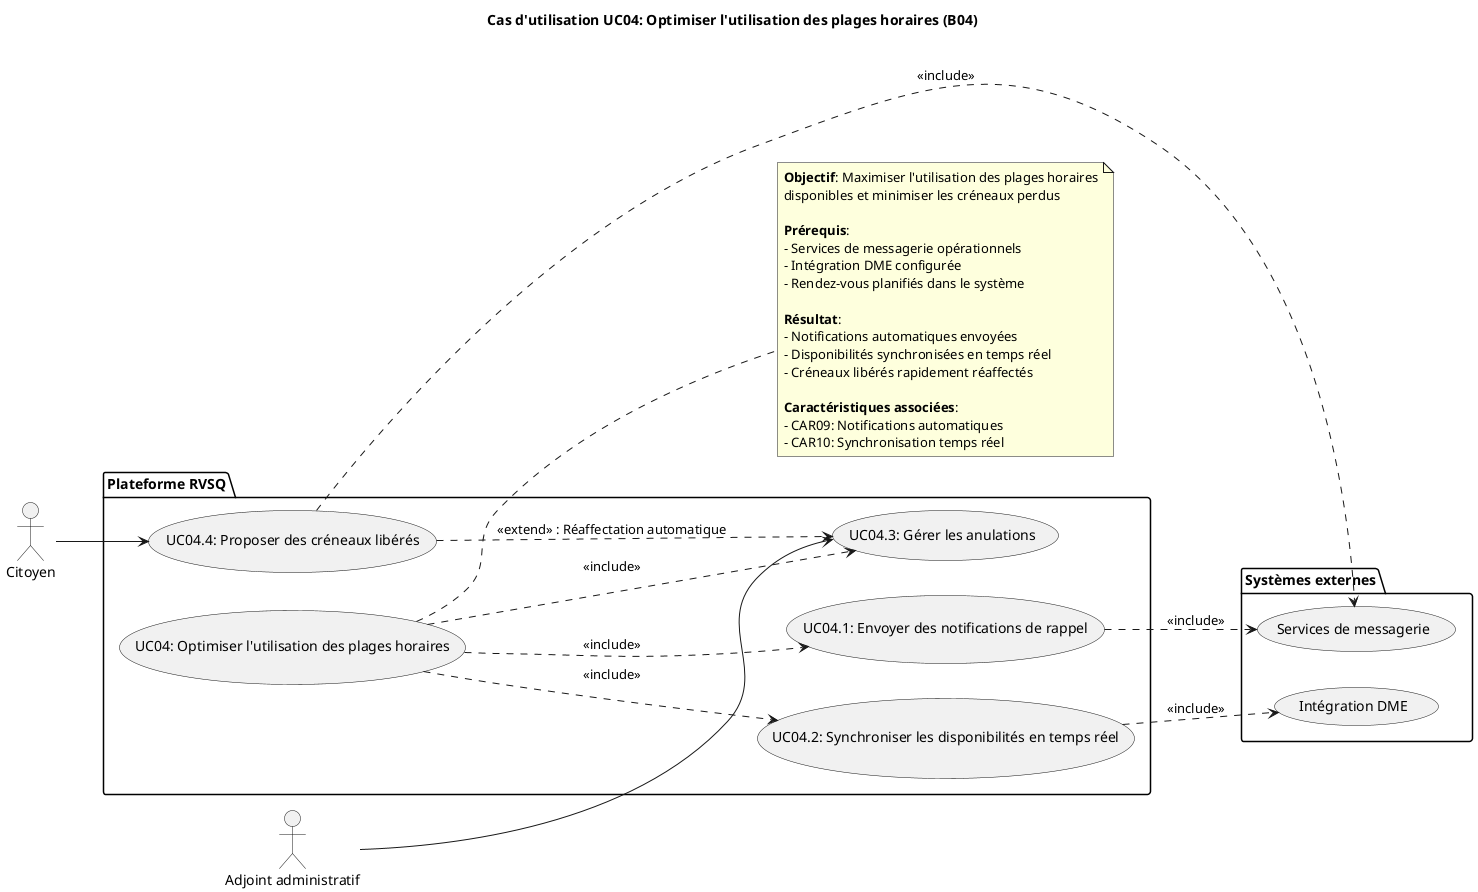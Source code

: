 @startuml UC04_Optimiser_Plages
!define RECTANGLE class

title Cas d'utilisation UC04: Optimiser l'utilisation des plages horaires (B04)

left to right direction

actor "Citoyen" as citoyen
actor "Adjoint administratif" as adjoint

package "Plateforme RVSQ" {
  usecase "UC04: Optimiser l'utilisation des plages horaires" as UC04
  usecase "UC04.1: Envoyer des notifications de rappel" as UC04_1
  usecase "UC04.2: Synchroniser les disponibilités en temps réel" as UC04_2
  usecase "UC04.3: Gérer les anulations" as UC04_3
  usecase "UC04.4: Proposer des créneaux libérés" as UC04_4
}

package "Systèmes externes" {
  usecase "Services de messagerie" as msg
  usecase "Intégration DME" as dme
}

' Relations principales
citoyen --> UC04_4
adjoint --> UC04_3

' Décomposition du cas principal
UC04 ..> UC04_1 : <<include>>
UC04 ..> UC04_2 : <<include>>
UC04 ..> UC04_3 : <<include>>

' Relations avec systèmes externes
UC04_1 ..> msg : <<include>>
UC04_2 ..> dme : <<include>>
UC04_4 ..> msg : <<include>>

' Extensions
UC04_4 ..> UC04_3 : <<extend>> : Réaffectation automatique

note right of UC04
  **Objectif**: Maximiser l'utilisation des plages horaires
  disponibles et minimiser les créneaux perdus
  
  **Prérequis**: 
  - Services de messagerie opérationnels
  - Intégration DME configurée
  - Rendez-vous planifiés dans le système
  
  **Résultat**: 
  - Notifications automatiques envoyées
  - Disponibilités synchronisées en temps réel
  - Créneaux libérés rapidement réaffectés
  
  **Caractéristiques associées**:
  - CAR09: Notifications automatiques
  - CAR10: Synchronisation temps réel
end note

@enduml
